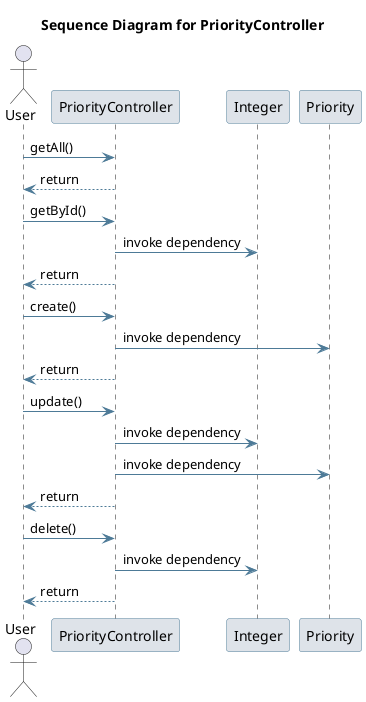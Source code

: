 @startuml
skinparam sequence {
 ArrowColor #4D7A97 
 ParticipantBorderColor #4D7A97 
 ParticipantBackgroundColor #DEE3E9 
}
title Sequence Diagram for PriorityController

actor User
User -> PriorityController: getAll()
PriorityController --> User : return
User -> PriorityController: getById()
participant Integer
PriorityController -> Integer: invoke dependency
PriorityController --> User : return
User -> PriorityController: create()
participant Priority
PriorityController -> Priority: invoke dependency
PriorityController --> User : return
User -> PriorityController: update()
PriorityController -> Integer: invoke dependency
PriorityController -> Priority: invoke dependency
PriorityController --> User : return
User -> PriorityController: delete()
PriorityController -> Integer: invoke dependency
PriorityController --> User : return
@enduml